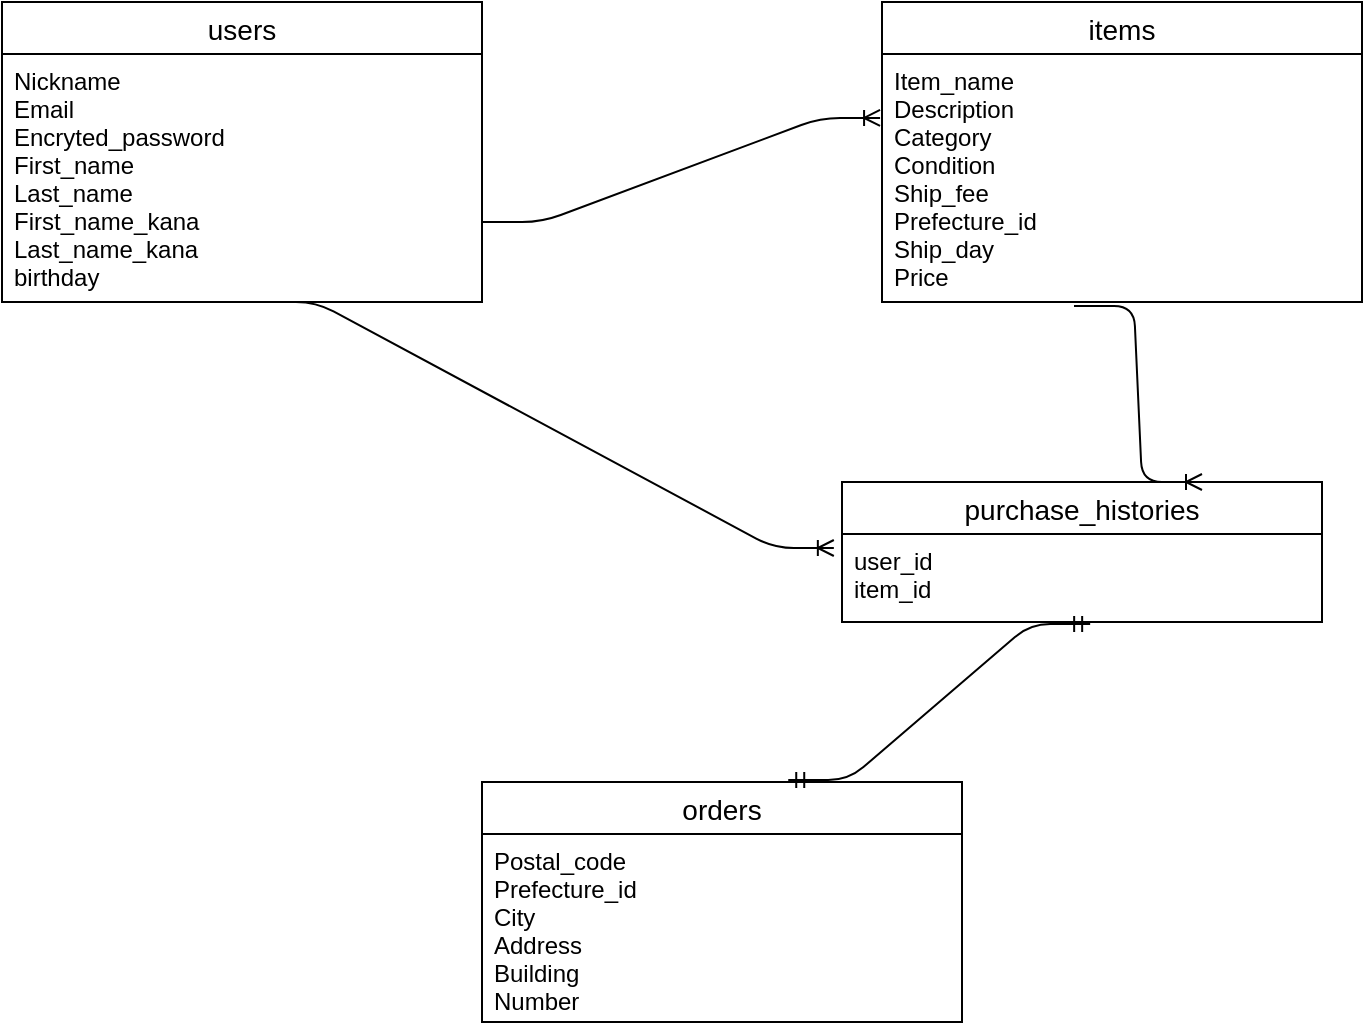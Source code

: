 <mxfile>
    <diagram id="yYihybZ2dSH8MKtrFdir" name="ページ1">
        <mxGraphModel dx="1166" dy="830" grid="1" gridSize="10" guides="1" tooltips="1" connect="1" arrows="1" fold="1" page="1" pageScale="1" pageWidth="827" pageHeight="1169" math="0" shadow="0">
            <root>
                <mxCell id="0"/>
                <mxCell id="1" parent="0"/>
                <mxCell id="7" value="users" style="swimlane;fontStyle=0;childLayout=stackLayout;horizontal=1;startSize=26;horizontalStack=0;resizeParent=1;resizeParentMax=0;resizeLast=0;collapsible=1;marginBottom=0;align=center;fontSize=14;" parent="1" vertex="1">
                    <mxGeometry x="40" y="40" width="240" height="150" as="geometry"/>
                </mxCell>
                <mxCell id="8" value="Nickname&#10;Email&#10;Encryted_password&#10;First_name&#10;Last_name&#10;First_name_kana&#10;Last_name_kana&#10;birthday&#10;" style="text;strokeColor=none;fillColor=none;spacingLeft=4;spacingRight=4;overflow=hidden;rotatable=0;points=[[0,0.5],[1,0.5]];portConstraint=eastwest;fontSize=12;" parent="7" vertex="1">
                    <mxGeometry y="26" width="240" height="124" as="geometry"/>
                </mxCell>
                <mxCell id="11" value="items" style="swimlane;fontStyle=0;childLayout=stackLayout;horizontal=1;startSize=26;horizontalStack=0;resizeParent=1;resizeParentMax=0;resizeLast=0;collapsible=1;marginBottom=0;align=center;fontSize=14;" parent="1" vertex="1">
                    <mxGeometry x="480" y="40" width="240" height="150" as="geometry"/>
                </mxCell>
                <mxCell id="12" value="Item_name&#10;Description&#10;Category&#10;Condition&#10;Ship_fee&#10;Prefecture_id&#10;Ship_day&#10;Price&#10;" style="text;strokeColor=none;fillColor=none;spacingLeft=4;spacingRight=4;overflow=hidden;rotatable=0;points=[[0,0.5],[1,0.5]];portConstraint=eastwest;fontSize=12;" parent="11" vertex="1">
                    <mxGeometry y="26" width="240" height="124" as="geometry"/>
                </mxCell>
                <mxCell id="15" value="orders" style="swimlane;fontStyle=0;childLayout=stackLayout;horizontal=1;startSize=26;horizontalStack=0;resizeParent=1;resizeParentMax=0;resizeLast=0;collapsible=1;marginBottom=0;align=center;fontSize=14;" parent="1" vertex="1">
                    <mxGeometry x="280" y="430" width="240" height="120" as="geometry"/>
                </mxCell>
                <mxCell id="16" value="Postal_code&#10;Prefecture_id&#10;City&#10;Address&#10;Building&#10;Number" style="text;strokeColor=none;fillColor=none;spacingLeft=4;spacingRight=4;overflow=hidden;rotatable=0;points=[[0,0.5],[1,0.5]];portConstraint=eastwest;fontSize=12;" parent="15" vertex="1">
                    <mxGeometry y="26" width="240" height="94" as="geometry"/>
                </mxCell>
                <mxCell id="19" value="purchase_histories" style="swimlane;fontStyle=0;childLayout=stackLayout;horizontal=1;startSize=26;horizontalStack=0;resizeParent=1;resizeParentMax=0;resizeLast=0;collapsible=1;marginBottom=0;align=center;fontSize=14;" parent="1" vertex="1">
                    <mxGeometry x="460" y="280" width="240" height="70" as="geometry"/>
                </mxCell>
                <mxCell id="20" value="user_id&#10;item_id" style="text;strokeColor=none;fillColor=none;spacingLeft=4;spacingRight=4;overflow=hidden;rotatable=0;points=[[0,0.5],[1,0.5]];portConstraint=eastwest;fontSize=12;" parent="19" vertex="1">
                    <mxGeometry y="26" width="240" height="44" as="geometry"/>
                </mxCell>
                <mxCell id="21" value="" style="edgeStyle=entityRelationEdgeStyle;fontSize=12;html=1;endArrow=ERoneToMany;entryX=-0.004;entryY=0.258;entryDx=0;entryDy=0;entryPerimeter=0;" parent="1" target="12" edge="1">
                    <mxGeometry width="100" height="100" relative="1" as="geometry">
                        <mxPoint x="280" y="150" as="sourcePoint"/>
                        <mxPoint x="380" y="50" as="targetPoint"/>
                    </mxGeometry>
                </mxCell>
                <mxCell id="22" value="" style="edgeStyle=entityRelationEdgeStyle;fontSize=12;html=1;endArrow=ERmandOne;startArrow=ERmandOne;entryX=0.517;entryY=1.023;entryDx=0;entryDy=0;entryPerimeter=0;exitX=0.638;exitY=-0.008;exitDx=0;exitDy=0;exitPerimeter=0;" parent="1" source="15" target="20" edge="1">
                    <mxGeometry width="100" height="100" relative="1" as="geometry">
                        <mxPoint x="360" y="470" as="sourcePoint"/>
                        <mxPoint x="460" y="370" as="targetPoint"/>
                    </mxGeometry>
                </mxCell>
                <mxCell id="23" value="" style="edgeStyle=entityRelationEdgeStyle;fontSize=12;html=1;endArrow=ERoneToMany;exitX=0.529;exitY=1;exitDx=0;exitDy=0;exitPerimeter=0;entryX=-0.017;entryY=0.159;entryDx=0;entryDy=0;entryPerimeter=0;" parent="1" source="8" target="20" edge="1">
                    <mxGeometry width="100" height="100" relative="1" as="geometry">
                        <mxPoint x="250" y="350" as="sourcePoint"/>
                        <mxPoint x="350" y="250" as="targetPoint"/>
                    </mxGeometry>
                </mxCell>
                <mxCell id="25" value="" style="edgeStyle=entityRelationEdgeStyle;fontSize=12;html=1;endArrow=ERoneToMany;exitX=0.4;exitY=1.016;exitDx=0;exitDy=0;exitPerimeter=0;entryX=0.75;entryY=0;entryDx=0;entryDy=0;" parent="1" source="12" target="19" edge="1">
                    <mxGeometry width="100" height="100" relative="1" as="geometry">
                        <mxPoint x="360" y="410" as="sourcePoint"/>
                        <mxPoint x="460" y="310" as="targetPoint"/>
                    </mxGeometry>
                </mxCell>
            </root>
        </mxGraphModel>
    </diagram>
</mxfile>